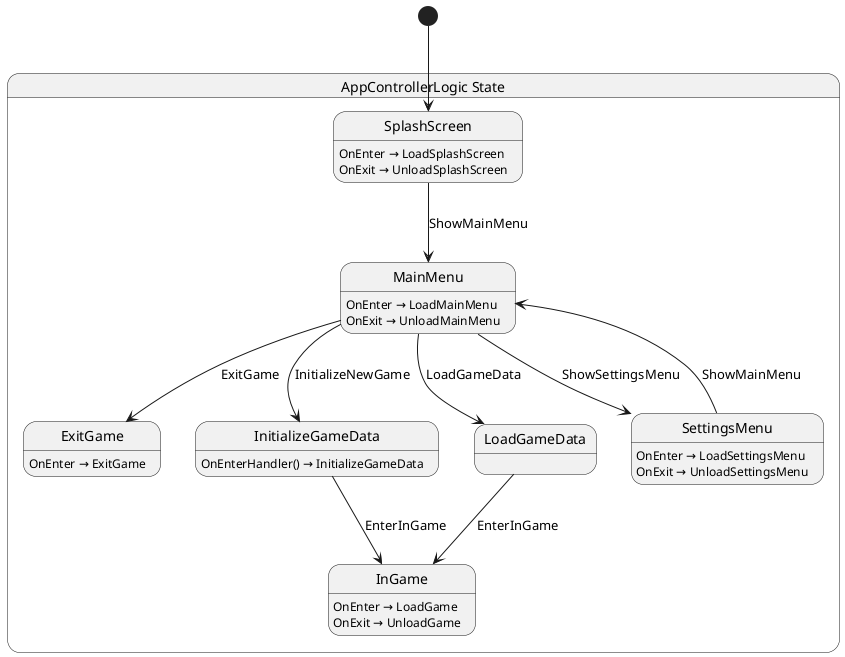 @startuml AppControllerLogic
state "AppControllerLogic State" as ADHDGame_Scenes_AppController_AppControllerLogic_State {
  state "ExitGame" as ADHDGame_Scenes_AppController_AppControllerLogic_State_ExitGame
  state "InGame" as ADHDGame_Scenes_AppController_AppControllerLogic_State_InGame
  state "InitializeGameData" as ADHDGame_Scenes_AppController_AppControllerLogic_State_InitializeGameData
  state "LoadGameData" as ADHDGame_Scenes_AppController_AppControllerLogic_State_LoadGameData
  state "MainMenu" as ADHDGame_Scenes_AppController_AppControllerLogic_State_MainMenu
  state "SettingsMenu" as ADHDGame_Scenes_AppController_AppControllerLogic_State_SettingsMenu
  state "SplashScreen" as ADHDGame_Scenes_AppController_AppControllerLogic_State_SplashScreen
}

ADHDGame_Scenes_AppController_AppControllerLogic_State_InitializeGameData --> ADHDGame_Scenes_AppController_AppControllerLogic_State_InGame : EnterInGame
ADHDGame_Scenes_AppController_AppControllerLogic_State_LoadGameData --> ADHDGame_Scenes_AppController_AppControllerLogic_State_InGame : EnterInGame
ADHDGame_Scenes_AppController_AppControllerLogic_State_MainMenu --> ADHDGame_Scenes_AppController_AppControllerLogic_State_ExitGame : ExitGame
ADHDGame_Scenes_AppController_AppControllerLogic_State_MainMenu --> ADHDGame_Scenes_AppController_AppControllerLogic_State_InitializeGameData : InitializeNewGame
ADHDGame_Scenes_AppController_AppControllerLogic_State_MainMenu --> ADHDGame_Scenes_AppController_AppControllerLogic_State_LoadGameData : LoadGameData
ADHDGame_Scenes_AppController_AppControllerLogic_State_MainMenu --> ADHDGame_Scenes_AppController_AppControllerLogic_State_SettingsMenu : ShowSettingsMenu
ADHDGame_Scenes_AppController_AppControllerLogic_State_SettingsMenu --> ADHDGame_Scenes_AppController_AppControllerLogic_State_MainMenu : ShowMainMenu
ADHDGame_Scenes_AppController_AppControllerLogic_State_SplashScreen --> ADHDGame_Scenes_AppController_AppControllerLogic_State_MainMenu : ShowMainMenu

ADHDGame_Scenes_AppController_AppControllerLogic_State_ExitGame : OnEnter → ExitGame
ADHDGame_Scenes_AppController_AppControllerLogic_State_InGame : OnEnter → LoadGame
ADHDGame_Scenes_AppController_AppControllerLogic_State_InGame : OnExit → UnloadGame
ADHDGame_Scenes_AppController_AppControllerLogic_State_InitializeGameData : OnEnterHandler() → InitializeGameData
ADHDGame_Scenes_AppController_AppControllerLogic_State_MainMenu : OnEnter → LoadMainMenu
ADHDGame_Scenes_AppController_AppControllerLogic_State_MainMenu : OnExit → UnloadMainMenu
ADHDGame_Scenes_AppController_AppControllerLogic_State_SettingsMenu : OnEnter → LoadSettingsMenu
ADHDGame_Scenes_AppController_AppControllerLogic_State_SettingsMenu : OnExit → UnloadSettingsMenu
ADHDGame_Scenes_AppController_AppControllerLogic_State_SplashScreen : OnEnter → LoadSplashScreen
ADHDGame_Scenes_AppController_AppControllerLogic_State_SplashScreen : OnExit → UnloadSplashScreen

[*] --> ADHDGame_Scenes_AppController_AppControllerLogic_State_SplashScreen
@enduml